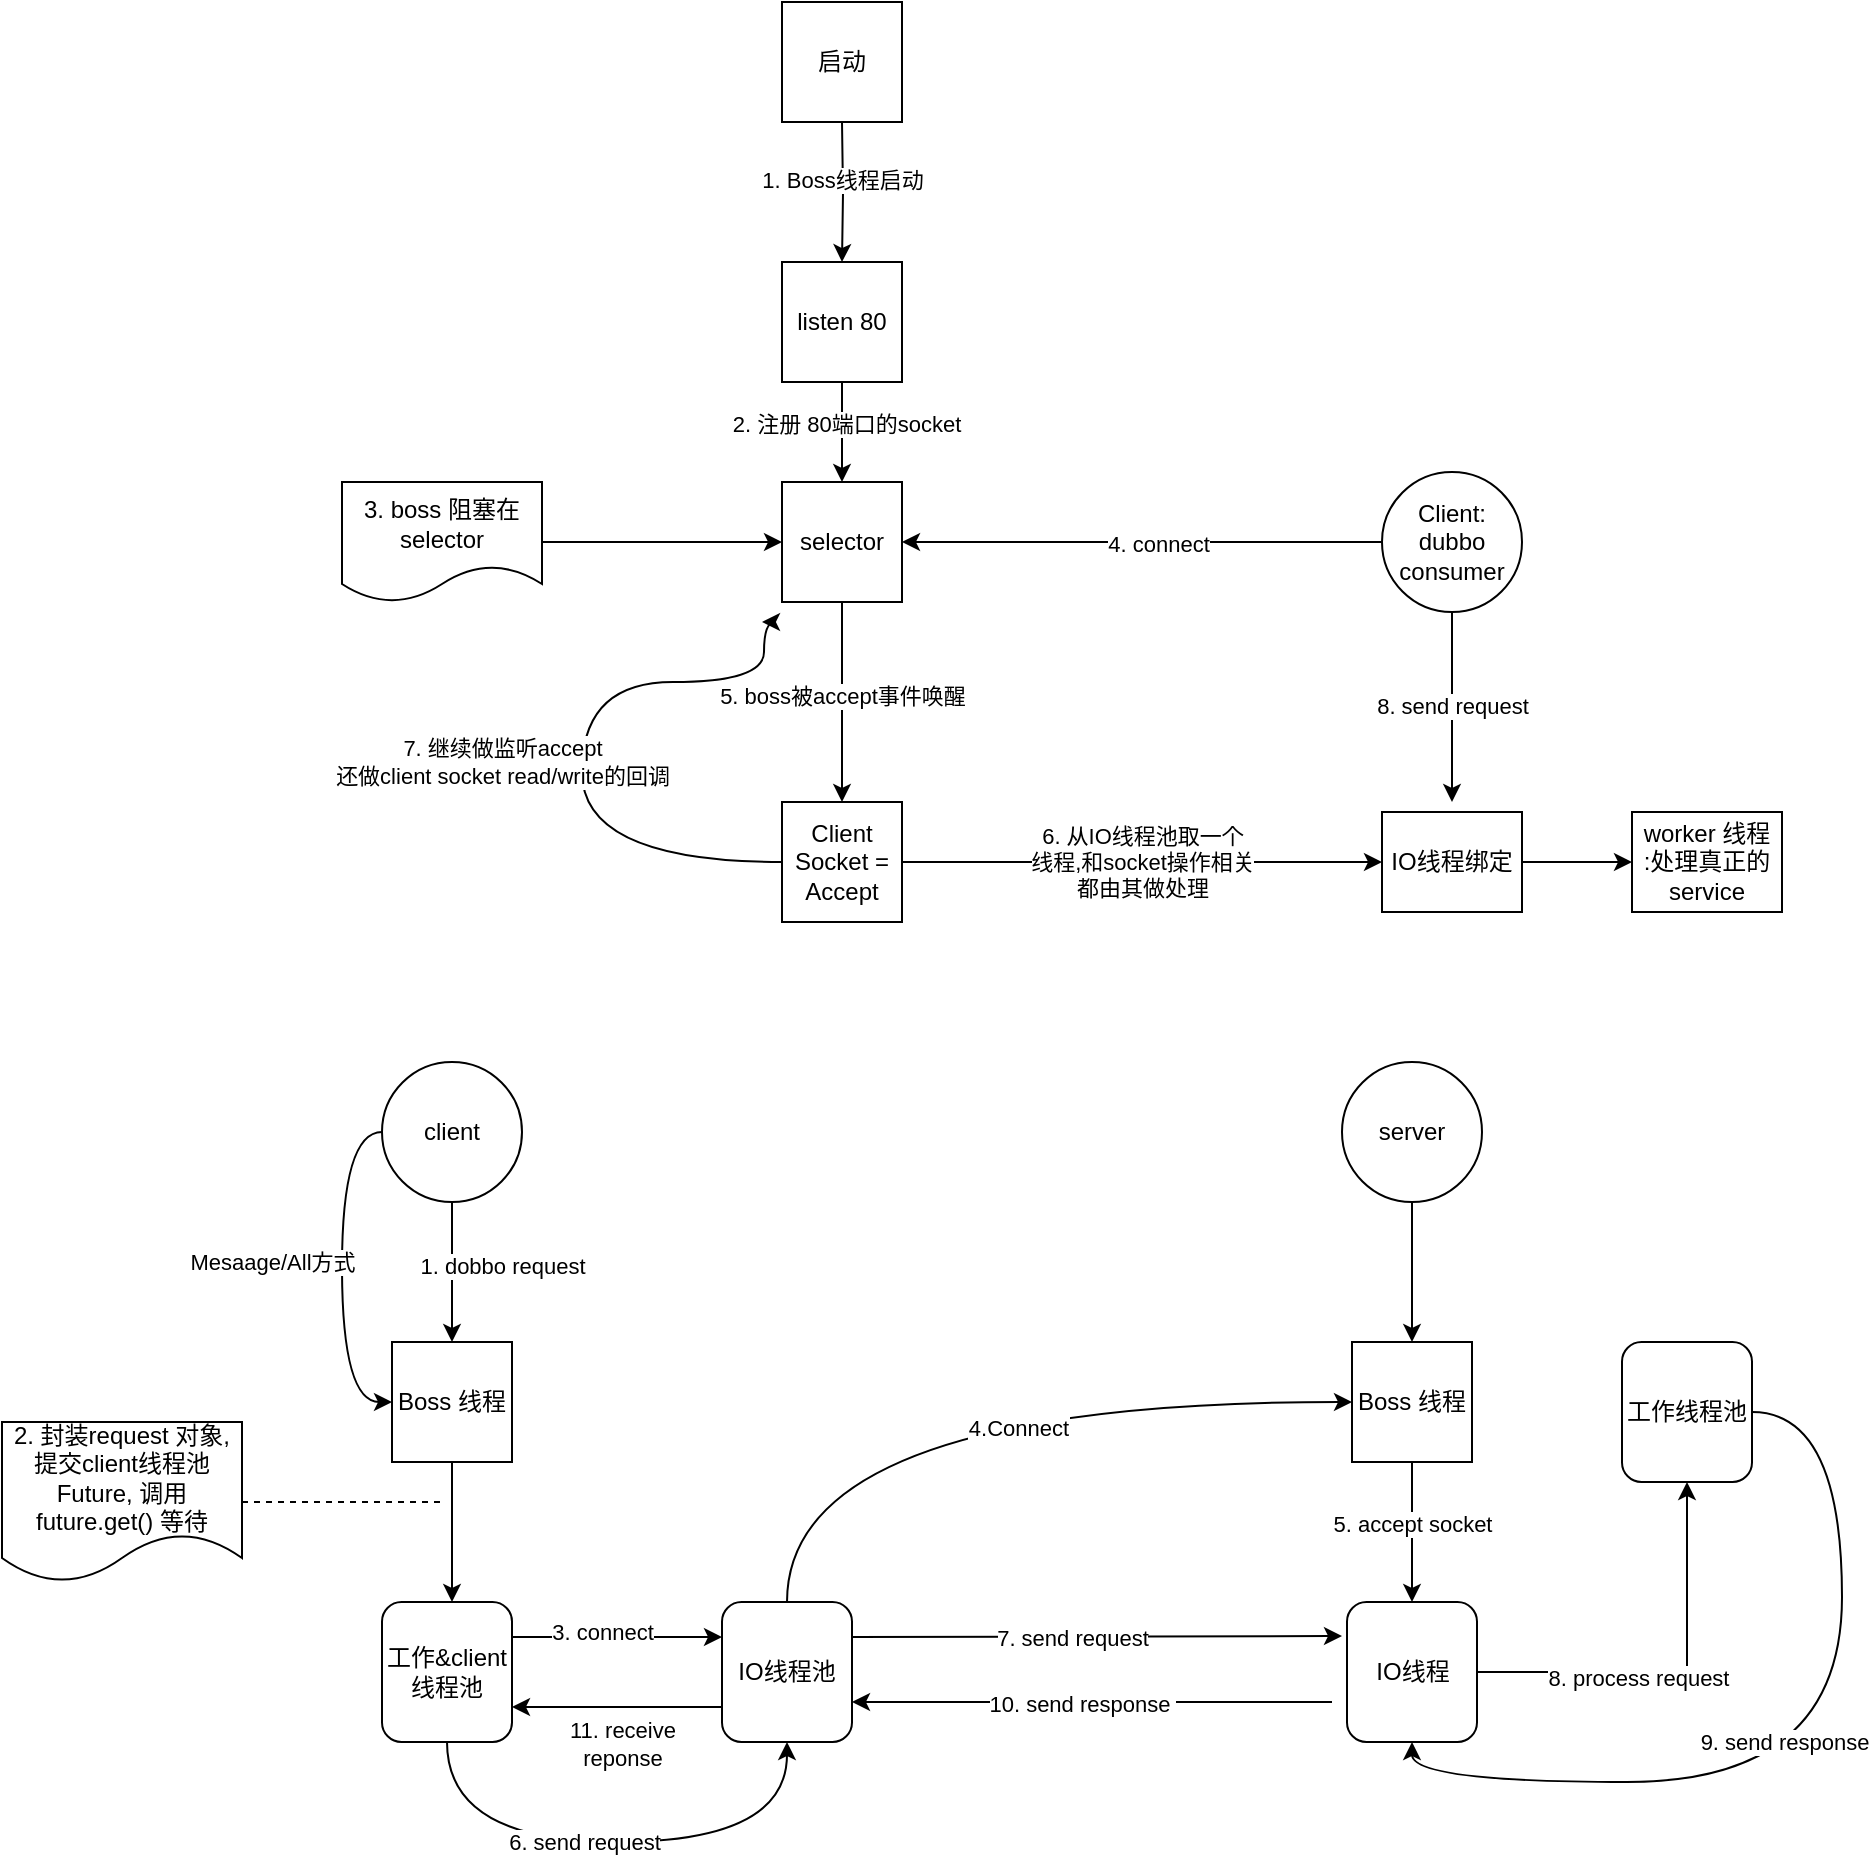 <mxfile version="23.0.2" type="github">
  <diagram name="第 1 页" id="LmQLILO6e3i7TDlp4nvF">
    <mxGraphModel dx="1816" dy="509" grid="1" gridSize="10" guides="1" tooltips="1" connect="1" arrows="1" fold="1" page="1" pageScale="1" pageWidth="827" pageHeight="1169" math="0" shadow="0">
      <root>
        <mxCell id="0" />
        <mxCell id="1" parent="0" />
        <mxCell id="IthKQ2_RO2CITAF0YKLq-1" style="edgeStyle=orthogonalEdgeStyle;rounded=0;orthogonalLoop=1;jettySize=auto;html=1;entryX=0.5;entryY=0;entryDx=0;entryDy=0;" edge="1" parent="1" target="IthKQ2_RO2CITAF0YKLq-5">
          <mxGeometry relative="1" as="geometry">
            <mxPoint x="300" y="110" as="sourcePoint" />
          </mxGeometry>
        </mxCell>
        <mxCell id="IthKQ2_RO2CITAF0YKLq-2" value="1. Boss线程启动" style="edgeLabel;html=1;align=center;verticalAlign=middle;resizable=0;points=[];" vertex="1" connectable="0" parent="IthKQ2_RO2CITAF0YKLq-1">
          <mxGeometry x="-0.174" y="-1" relative="1" as="geometry">
            <mxPoint as="offset" />
          </mxGeometry>
        </mxCell>
        <mxCell id="IthKQ2_RO2CITAF0YKLq-3" style="edgeStyle=orthogonalEdgeStyle;rounded=0;orthogonalLoop=1;jettySize=auto;html=1;exitX=0.5;exitY=1;exitDx=0;exitDy=0;entryX=0.5;entryY=0;entryDx=0;entryDy=0;" edge="1" parent="1" source="IthKQ2_RO2CITAF0YKLq-5" target="IthKQ2_RO2CITAF0YKLq-8">
          <mxGeometry relative="1" as="geometry" />
        </mxCell>
        <mxCell id="IthKQ2_RO2CITAF0YKLq-4" value="2. 注册 80端口的socket" style="edgeLabel;html=1;align=center;verticalAlign=middle;resizable=0;points=[];" vertex="1" connectable="0" parent="IthKQ2_RO2CITAF0YKLq-3">
          <mxGeometry x="-0.154" y="2" relative="1" as="geometry">
            <mxPoint as="offset" />
          </mxGeometry>
        </mxCell>
        <mxCell id="IthKQ2_RO2CITAF0YKLq-5" value="listen 80" style="whiteSpace=wrap;html=1;aspect=fixed;" vertex="1" parent="1">
          <mxGeometry x="270" y="180" width="60" height="60" as="geometry" />
        </mxCell>
        <mxCell id="IthKQ2_RO2CITAF0YKLq-6" value="" style="edgeStyle=orthogonalEdgeStyle;rounded=0;orthogonalLoop=1;jettySize=auto;html=1;" edge="1" parent="1" source="IthKQ2_RO2CITAF0YKLq-8" target="IthKQ2_RO2CITAF0YKLq-20">
          <mxGeometry relative="1" as="geometry">
            <Array as="points">
              <mxPoint x="300" y="410" />
              <mxPoint x="300" y="410" />
            </Array>
          </mxGeometry>
        </mxCell>
        <mxCell id="IthKQ2_RO2CITAF0YKLq-7" value="5. boss被accept事件唤醒" style="edgeLabel;html=1;align=center;verticalAlign=middle;resizable=0;points=[];" vertex="1" connectable="0" parent="IthKQ2_RO2CITAF0YKLq-6">
          <mxGeometry x="-0.188" y="-1" relative="1" as="geometry">
            <mxPoint x="1" y="6" as="offset" />
          </mxGeometry>
        </mxCell>
        <mxCell id="IthKQ2_RO2CITAF0YKLq-8" value="selector" style="whiteSpace=wrap;html=1;aspect=fixed;" vertex="1" parent="1">
          <mxGeometry x="270" y="290" width="60" height="60" as="geometry" />
        </mxCell>
        <mxCell id="IthKQ2_RO2CITAF0YKLq-9" style="edgeStyle=orthogonalEdgeStyle;rounded=0;orthogonalLoop=1;jettySize=auto;html=1;entryX=0;entryY=0.5;entryDx=0;entryDy=0;curved=1;" edge="1" parent="1" source="IthKQ2_RO2CITAF0YKLq-10" target="IthKQ2_RO2CITAF0YKLq-8">
          <mxGeometry relative="1" as="geometry" />
        </mxCell>
        <mxCell id="IthKQ2_RO2CITAF0YKLq-10" value="3. boss 阻塞在selector" style="shape=document;whiteSpace=wrap;html=1;boundedLbl=1;" vertex="1" parent="1">
          <mxGeometry x="50" y="290" width="100" height="60" as="geometry" />
        </mxCell>
        <mxCell id="IthKQ2_RO2CITAF0YKLq-11" style="edgeStyle=orthogonalEdgeStyle;rounded=0;orthogonalLoop=1;jettySize=auto;html=1;" edge="1" parent="1" source="IthKQ2_RO2CITAF0YKLq-15" target="IthKQ2_RO2CITAF0YKLq-8">
          <mxGeometry relative="1" as="geometry" />
        </mxCell>
        <mxCell id="IthKQ2_RO2CITAF0YKLq-12" value="4. connect" style="edgeLabel;html=1;align=center;verticalAlign=middle;resizable=0;points=[];" vertex="1" connectable="0" parent="IthKQ2_RO2CITAF0YKLq-11">
          <mxGeometry x="-0.066" y="1" relative="1" as="geometry">
            <mxPoint as="offset" />
          </mxGeometry>
        </mxCell>
        <mxCell id="IthKQ2_RO2CITAF0YKLq-13" style="edgeStyle=orthogonalEdgeStyle;rounded=0;orthogonalLoop=1;jettySize=auto;html=1;" edge="1" parent="1" source="IthKQ2_RO2CITAF0YKLq-15">
          <mxGeometry relative="1" as="geometry">
            <mxPoint x="605.0" y="450" as="targetPoint" />
          </mxGeometry>
        </mxCell>
        <mxCell id="IthKQ2_RO2CITAF0YKLq-14" value="8. send request" style="edgeLabel;html=1;align=center;verticalAlign=middle;resizable=0;points=[];" vertex="1" connectable="0" parent="IthKQ2_RO2CITAF0YKLq-13">
          <mxGeometry x="-0.015" relative="1" as="geometry">
            <mxPoint as="offset" />
          </mxGeometry>
        </mxCell>
        <mxCell id="IthKQ2_RO2CITAF0YKLq-15" value="Client: dubbo consumer" style="ellipse;whiteSpace=wrap;html=1;aspect=fixed;" vertex="1" parent="1">
          <mxGeometry x="570" y="285" width="70" height="70" as="geometry" />
        </mxCell>
        <mxCell id="IthKQ2_RO2CITAF0YKLq-16" value="" style="edgeStyle=orthogonalEdgeStyle;rounded=0;orthogonalLoop=1;jettySize=auto;html=1;" edge="1" parent="1" source="IthKQ2_RO2CITAF0YKLq-20" target="IthKQ2_RO2CITAF0YKLq-22">
          <mxGeometry relative="1" as="geometry" />
        </mxCell>
        <mxCell id="IthKQ2_RO2CITAF0YKLq-17" value="6. 从IO线程池取一个&lt;br&gt;线程,和socket操作相关&lt;br&gt;都由其做处理" style="edgeLabel;html=1;align=center;verticalAlign=middle;resizable=0;points=[];" vertex="1" connectable="0" parent="IthKQ2_RO2CITAF0YKLq-16">
          <mxGeometry x="-0.328" y="-1" relative="1" as="geometry">
            <mxPoint x="39" y="-1" as="offset" />
          </mxGeometry>
        </mxCell>
        <mxCell id="IthKQ2_RO2CITAF0YKLq-18" style="edgeStyle=orthogonalEdgeStyle;rounded=0;orthogonalLoop=1;jettySize=auto;html=1;curved=1;" edge="1" parent="1" source="IthKQ2_RO2CITAF0YKLq-20">
          <mxGeometry relative="1" as="geometry">
            <mxPoint x="260" y="360" as="targetPoint" />
            <Array as="points">
              <mxPoint x="170" y="480" />
              <mxPoint x="170" y="390" />
              <mxPoint x="261" y="390" />
              <mxPoint x="261" y="360" />
            </Array>
          </mxGeometry>
        </mxCell>
        <mxCell id="IthKQ2_RO2CITAF0YKLq-19" value="7. 继续做监听accept&lt;br&gt;还做client socket read/write的回调" style="edgeLabel;html=1;align=center;verticalAlign=middle;resizable=0;points=[];" vertex="1" connectable="0" parent="IthKQ2_RO2CITAF0YKLq-18">
          <mxGeometry x="-0.089" y="1" relative="1" as="geometry">
            <mxPoint x="-39" y="-8" as="offset" />
          </mxGeometry>
        </mxCell>
        <mxCell id="IthKQ2_RO2CITAF0YKLq-20" value="Client Socket = Accept" style="whiteSpace=wrap;html=1;aspect=fixed;" vertex="1" parent="1">
          <mxGeometry x="270" y="450" width="60" height="60" as="geometry" />
        </mxCell>
        <mxCell id="IthKQ2_RO2CITAF0YKLq-21" value="" style="edgeStyle=orthogonalEdgeStyle;rounded=0;orthogonalLoop=1;jettySize=auto;html=1;" edge="1" parent="1" source="IthKQ2_RO2CITAF0YKLq-22" target="IthKQ2_RO2CITAF0YKLq-23">
          <mxGeometry relative="1" as="geometry" />
        </mxCell>
        <mxCell id="IthKQ2_RO2CITAF0YKLq-22" value="IO线程绑定" style="whiteSpace=wrap;html=1;" vertex="1" parent="1">
          <mxGeometry x="570" y="455" width="70" height="50" as="geometry" />
        </mxCell>
        <mxCell id="IthKQ2_RO2CITAF0YKLq-23" value="worker 线程&lt;br&gt;:处理真正的service" style="whiteSpace=wrap;html=1;" vertex="1" parent="1">
          <mxGeometry x="695" y="455" width="75" height="50" as="geometry" />
        </mxCell>
        <mxCell id="IthKQ2_RO2CITAF0YKLq-24" value="启动" style="whiteSpace=wrap;html=1;aspect=fixed;" vertex="1" parent="1">
          <mxGeometry x="270" y="50" width="60" height="60" as="geometry" />
        </mxCell>
        <mxCell id="IthKQ2_RO2CITAF0YKLq-30" style="edgeStyle=orthogonalEdgeStyle;rounded=0;orthogonalLoop=1;jettySize=auto;html=1;entryX=0;entryY=0.5;entryDx=0;entryDy=0;exitX=0;exitY=0.5;exitDx=0;exitDy=0;curved=1;" edge="1" parent="1" source="IthKQ2_RO2CITAF0YKLq-25" target="IthKQ2_RO2CITAF0YKLq-29">
          <mxGeometry relative="1" as="geometry">
            <mxPoint x="40" y="660" as="sourcePoint" />
            <mxPoint x="40" y="730" as="targetPoint" />
          </mxGeometry>
        </mxCell>
        <mxCell id="IthKQ2_RO2CITAF0YKLq-31" value="Mesaage/All方式" style="edgeLabel;html=1;align=center;verticalAlign=middle;resizable=0;points=[];" vertex="1" connectable="0" parent="IthKQ2_RO2CITAF0YKLq-30">
          <mxGeometry x="-0.001" relative="1" as="geometry">
            <mxPoint x="-35" y="-5" as="offset" />
          </mxGeometry>
        </mxCell>
        <mxCell id="IthKQ2_RO2CITAF0YKLq-33" style="edgeStyle=orthogonalEdgeStyle;rounded=0;orthogonalLoop=1;jettySize=auto;html=1;entryX=0.5;entryY=0;entryDx=0;entryDy=0;" edge="1" parent="1" source="IthKQ2_RO2CITAF0YKLq-25" target="IthKQ2_RO2CITAF0YKLq-29">
          <mxGeometry relative="1" as="geometry" />
        </mxCell>
        <mxCell id="IthKQ2_RO2CITAF0YKLq-34" value="1. dobbo request" style="edgeLabel;html=1;align=center;verticalAlign=middle;resizable=0;points=[];" vertex="1" connectable="0" parent="IthKQ2_RO2CITAF0YKLq-33">
          <mxGeometry x="-0.104" relative="1" as="geometry">
            <mxPoint x="25" as="offset" />
          </mxGeometry>
        </mxCell>
        <mxCell id="IthKQ2_RO2CITAF0YKLq-25" value="client" style="ellipse;whiteSpace=wrap;html=1;aspect=fixed;" vertex="1" parent="1">
          <mxGeometry x="70" y="580" width="70" height="70" as="geometry" />
        </mxCell>
        <mxCell id="IthKQ2_RO2CITAF0YKLq-28" style="edgeStyle=orthogonalEdgeStyle;rounded=0;orthogonalLoop=1;jettySize=auto;html=1;" edge="1" parent="1" source="IthKQ2_RO2CITAF0YKLq-26" target="IthKQ2_RO2CITAF0YKLq-27">
          <mxGeometry relative="1" as="geometry" />
        </mxCell>
        <mxCell id="IthKQ2_RO2CITAF0YKLq-26" value="server" style="ellipse;whiteSpace=wrap;html=1;aspect=fixed;" vertex="1" parent="1">
          <mxGeometry x="550" y="580" width="70" height="70" as="geometry" />
        </mxCell>
        <mxCell id="IthKQ2_RO2CITAF0YKLq-46" style="edgeStyle=orthogonalEdgeStyle;rounded=0;orthogonalLoop=1;jettySize=auto;html=1;exitX=0.5;exitY=1;exitDx=0;exitDy=0;entryX=0.5;entryY=0;entryDx=0;entryDy=0;" edge="1" parent="1" source="IthKQ2_RO2CITAF0YKLq-27" target="IthKQ2_RO2CITAF0YKLq-47">
          <mxGeometry relative="1" as="geometry">
            <mxPoint x="584.69" y="820" as="targetPoint" />
          </mxGeometry>
        </mxCell>
        <mxCell id="IthKQ2_RO2CITAF0YKLq-48" value="5. accept socket" style="edgeLabel;html=1;align=center;verticalAlign=middle;resizable=0;points=[];" vertex="1" connectable="0" parent="IthKQ2_RO2CITAF0YKLq-46">
          <mxGeometry x="-0.134" relative="1" as="geometry">
            <mxPoint as="offset" />
          </mxGeometry>
        </mxCell>
        <mxCell id="IthKQ2_RO2CITAF0YKLq-27" value="Boss 线程" style="whiteSpace=wrap;html=1;aspect=fixed;" vertex="1" parent="1">
          <mxGeometry x="555" y="720" width="60" height="60" as="geometry" />
        </mxCell>
        <mxCell id="IthKQ2_RO2CITAF0YKLq-36" style="edgeStyle=orthogonalEdgeStyle;rounded=0;orthogonalLoop=1;jettySize=auto;html=1;entryX=0.5;entryY=0;entryDx=0;entryDy=0;" edge="1" parent="1" source="IthKQ2_RO2CITAF0YKLq-29">
          <mxGeometry relative="1" as="geometry">
            <mxPoint x="105" y="850" as="targetPoint" />
          </mxGeometry>
        </mxCell>
        <mxCell id="IthKQ2_RO2CITAF0YKLq-29" value="Boss 线程" style="whiteSpace=wrap;html=1;aspect=fixed;" vertex="1" parent="1">
          <mxGeometry x="75" y="720" width="60" height="60" as="geometry" />
        </mxCell>
        <mxCell id="IthKQ2_RO2CITAF0YKLq-35" value="2. 封装request 对象, 提交client线程池Future, 调用future.get() 等待" style="shape=document;whiteSpace=wrap;html=1;boundedLbl=1;" vertex="1" parent="1">
          <mxGeometry x="-120" y="760" width="120" height="80" as="geometry" />
        </mxCell>
        <mxCell id="IthKQ2_RO2CITAF0YKLq-39" value="" style="endArrow=none;dashed=1;html=1;rounded=0;exitX=1;exitY=0.5;exitDx=0;exitDy=0;" edge="1" parent="1" source="IthKQ2_RO2CITAF0YKLq-35">
          <mxGeometry width="50" height="50" relative="1" as="geometry">
            <mxPoint x="-10" y="860" as="sourcePoint" />
            <mxPoint x="100" y="800" as="targetPoint" />
          </mxGeometry>
        </mxCell>
        <mxCell id="IthKQ2_RO2CITAF0YKLq-49" style="edgeStyle=orthogonalEdgeStyle;rounded=0;orthogonalLoop=1;jettySize=auto;html=1;entryX=0.5;entryY=1;entryDx=0;entryDy=0;exitX=0.5;exitY=1;exitDx=0;exitDy=0;curved=1;" edge="1" parent="1" source="IthKQ2_RO2CITAF0YKLq-40" target="IthKQ2_RO2CITAF0YKLq-41">
          <mxGeometry relative="1" as="geometry">
            <Array as="points">
              <mxPoint x="102" y="970" />
              <mxPoint x="272" y="970" />
            </Array>
          </mxGeometry>
        </mxCell>
        <mxCell id="IthKQ2_RO2CITAF0YKLq-50" value="6. send request" style="edgeLabel;html=1;align=center;verticalAlign=middle;resizable=0;points=[];" vertex="1" connectable="0" parent="IthKQ2_RO2CITAF0YKLq-49">
          <mxGeometry x="-0.123" relative="1" as="geometry">
            <mxPoint as="offset" />
          </mxGeometry>
        </mxCell>
        <mxCell id="IthKQ2_RO2CITAF0YKLq-61" style="edgeStyle=orthogonalEdgeStyle;rounded=0;orthogonalLoop=1;jettySize=auto;html=1;entryX=0;entryY=0.25;entryDx=0;entryDy=0;exitX=1;exitY=0.25;exitDx=0;exitDy=0;" edge="1" parent="1" source="IthKQ2_RO2CITAF0YKLq-40" target="IthKQ2_RO2CITAF0YKLq-41">
          <mxGeometry relative="1" as="geometry" />
        </mxCell>
        <mxCell id="IthKQ2_RO2CITAF0YKLq-62" value="3. connect" style="edgeLabel;html=1;align=center;verticalAlign=middle;resizable=0;points=[];" vertex="1" connectable="0" parent="IthKQ2_RO2CITAF0YKLq-61">
          <mxGeometry x="-0.356" y="3" relative="1" as="geometry">
            <mxPoint x="11" as="offset" />
          </mxGeometry>
        </mxCell>
        <mxCell id="IthKQ2_RO2CITAF0YKLq-40" value="工作&amp;amp;client线程池" style="rounded=1;whiteSpace=wrap;html=1;" vertex="1" parent="1">
          <mxGeometry x="70" y="850" width="65" height="70" as="geometry" />
        </mxCell>
        <mxCell id="IthKQ2_RO2CITAF0YKLq-44" style="rounded=0;orthogonalLoop=1;jettySize=auto;html=1;edgeStyle=orthogonalEdgeStyle;elbow=vertical;curved=1;entryX=0;entryY=0.5;entryDx=0;entryDy=0;exitX=0.5;exitY=0;exitDx=0;exitDy=0;" edge="1" parent="1" source="IthKQ2_RO2CITAF0YKLq-41" target="IthKQ2_RO2CITAF0YKLq-27">
          <mxGeometry relative="1" as="geometry">
            <mxPoint x="270" y="780" as="sourcePoint" />
            <mxPoint x="515" y="645" as="targetPoint" />
          </mxGeometry>
        </mxCell>
        <mxCell id="IthKQ2_RO2CITAF0YKLq-45" value="4.Connect" style="edgeLabel;html=1;align=center;verticalAlign=middle;resizable=0;points=[];" vertex="1" connectable="0" parent="IthKQ2_RO2CITAF0YKLq-44">
          <mxGeometry x="0.124" y="-13" relative="1" as="geometry">
            <mxPoint as="offset" />
          </mxGeometry>
        </mxCell>
        <mxCell id="IthKQ2_RO2CITAF0YKLq-51" style="edgeStyle=orthogonalEdgeStyle;rounded=0;orthogonalLoop=1;jettySize=auto;html=1;exitX=1;exitY=0.25;exitDx=0;exitDy=0;" edge="1" parent="1" source="IthKQ2_RO2CITAF0YKLq-41">
          <mxGeometry relative="1" as="geometry">
            <mxPoint x="550" y="867" as="targetPoint" />
          </mxGeometry>
        </mxCell>
        <mxCell id="IthKQ2_RO2CITAF0YKLq-52" value="7. send request" style="edgeLabel;html=1;align=center;verticalAlign=middle;resizable=0;points=[];" vertex="1" connectable="0" parent="IthKQ2_RO2CITAF0YKLq-51">
          <mxGeometry x="-0.105" relative="1" as="geometry">
            <mxPoint as="offset" />
          </mxGeometry>
        </mxCell>
        <mxCell id="IthKQ2_RO2CITAF0YKLq-63" style="edgeStyle=orthogonalEdgeStyle;rounded=0;orthogonalLoop=1;jettySize=auto;html=1;entryX=1;entryY=0.75;entryDx=0;entryDy=0;exitX=0;exitY=0.75;exitDx=0;exitDy=0;" edge="1" parent="1" source="IthKQ2_RO2CITAF0YKLq-41" target="IthKQ2_RO2CITAF0YKLq-40">
          <mxGeometry relative="1" as="geometry" />
        </mxCell>
        <mxCell id="IthKQ2_RO2CITAF0YKLq-64" value="11. receive &lt;br&gt;reponse" style="edgeLabel;html=1;align=center;verticalAlign=middle;resizable=0;points=[];" vertex="1" connectable="0" parent="IthKQ2_RO2CITAF0YKLq-63">
          <mxGeometry x="0.04" y="-4" relative="1" as="geometry">
            <mxPoint x="4" y="22" as="offset" />
          </mxGeometry>
        </mxCell>
        <mxCell id="IthKQ2_RO2CITAF0YKLq-41" value="IO线程池" style="rounded=1;whiteSpace=wrap;html=1;" vertex="1" parent="1">
          <mxGeometry x="240" y="850" width="65" height="70" as="geometry" />
        </mxCell>
        <mxCell id="IthKQ2_RO2CITAF0YKLq-55" value="" style="edgeStyle=orthogonalEdgeStyle;rounded=0;orthogonalLoop=1;jettySize=auto;html=1;" edge="1" parent="1" source="IthKQ2_RO2CITAF0YKLq-47" target="IthKQ2_RO2CITAF0YKLq-54">
          <mxGeometry relative="1" as="geometry" />
        </mxCell>
        <mxCell id="IthKQ2_RO2CITAF0YKLq-56" value="8. process request" style="edgeLabel;html=1;align=center;verticalAlign=middle;resizable=0;points=[];" vertex="1" connectable="0" parent="IthKQ2_RO2CITAF0YKLq-55">
          <mxGeometry x="-0.2" y="-3" relative="1" as="geometry">
            <mxPoint as="offset" />
          </mxGeometry>
        </mxCell>
        <mxCell id="IthKQ2_RO2CITAF0YKLq-59" style="edgeStyle=orthogonalEdgeStyle;rounded=0;orthogonalLoop=1;jettySize=auto;html=1;" edge="1" parent="1">
          <mxGeometry relative="1" as="geometry">
            <mxPoint x="545" y="900" as="sourcePoint" />
            <mxPoint x="305" y="900" as="targetPoint" />
          </mxGeometry>
        </mxCell>
        <mxCell id="IthKQ2_RO2CITAF0YKLq-60" value="10. send response&amp;nbsp;" style="edgeLabel;html=1;align=center;verticalAlign=middle;resizable=0;points=[];" vertex="1" connectable="0" parent="IthKQ2_RO2CITAF0YKLq-59">
          <mxGeometry x="0.261" y="1" relative="1" as="geometry">
            <mxPoint x="26" as="offset" />
          </mxGeometry>
        </mxCell>
        <mxCell id="IthKQ2_RO2CITAF0YKLq-47" value="IO线程" style="rounded=1;whiteSpace=wrap;html=1;" vertex="1" parent="1">
          <mxGeometry x="552.5" y="850" width="65" height="70" as="geometry" />
        </mxCell>
        <mxCell id="IthKQ2_RO2CITAF0YKLq-57" style="edgeStyle=orthogonalEdgeStyle;rounded=0;orthogonalLoop=1;jettySize=auto;html=1;exitX=1;exitY=0.5;exitDx=0;exitDy=0;entryX=0.5;entryY=1;entryDx=0;entryDy=0;curved=1;" edge="1" parent="1" source="IthKQ2_RO2CITAF0YKLq-54" target="IthKQ2_RO2CITAF0YKLq-47">
          <mxGeometry relative="1" as="geometry">
            <Array as="points">
              <mxPoint x="800" y="755" />
              <mxPoint x="800" y="940" />
              <mxPoint x="585" y="940" />
            </Array>
          </mxGeometry>
        </mxCell>
        <mxCell id="IthKQ2_RO2CITAF0YKLq-58" value="9. send response" style="edgeLabel;html=1;align=center;verticalAlign=middle;resizable=0;points=[];" vertex="1" connectable="0" parent="IthKQ2_RO2CITAF0YKLq-57">
          <mxGeometry x="0.254" y="2" relative="1" as="geometry">
            <mxPoint x="32" y="-22" as="offset" />
          </mxGeometry>
        </mxCell>
        <mxCell id="IthKQ2_RO2CITAF0YKLq-54" value="工作线程池" style="rounded=1;whiteSpace=wrap;html=1;" vertex="1" parent="1">
          <mxGeometry x="690" y="720" width="65" height="70" as="geometry" />
        </mxCell>
      </root>
    </mxGraphModel>
  </diagram>
</mxfile>
